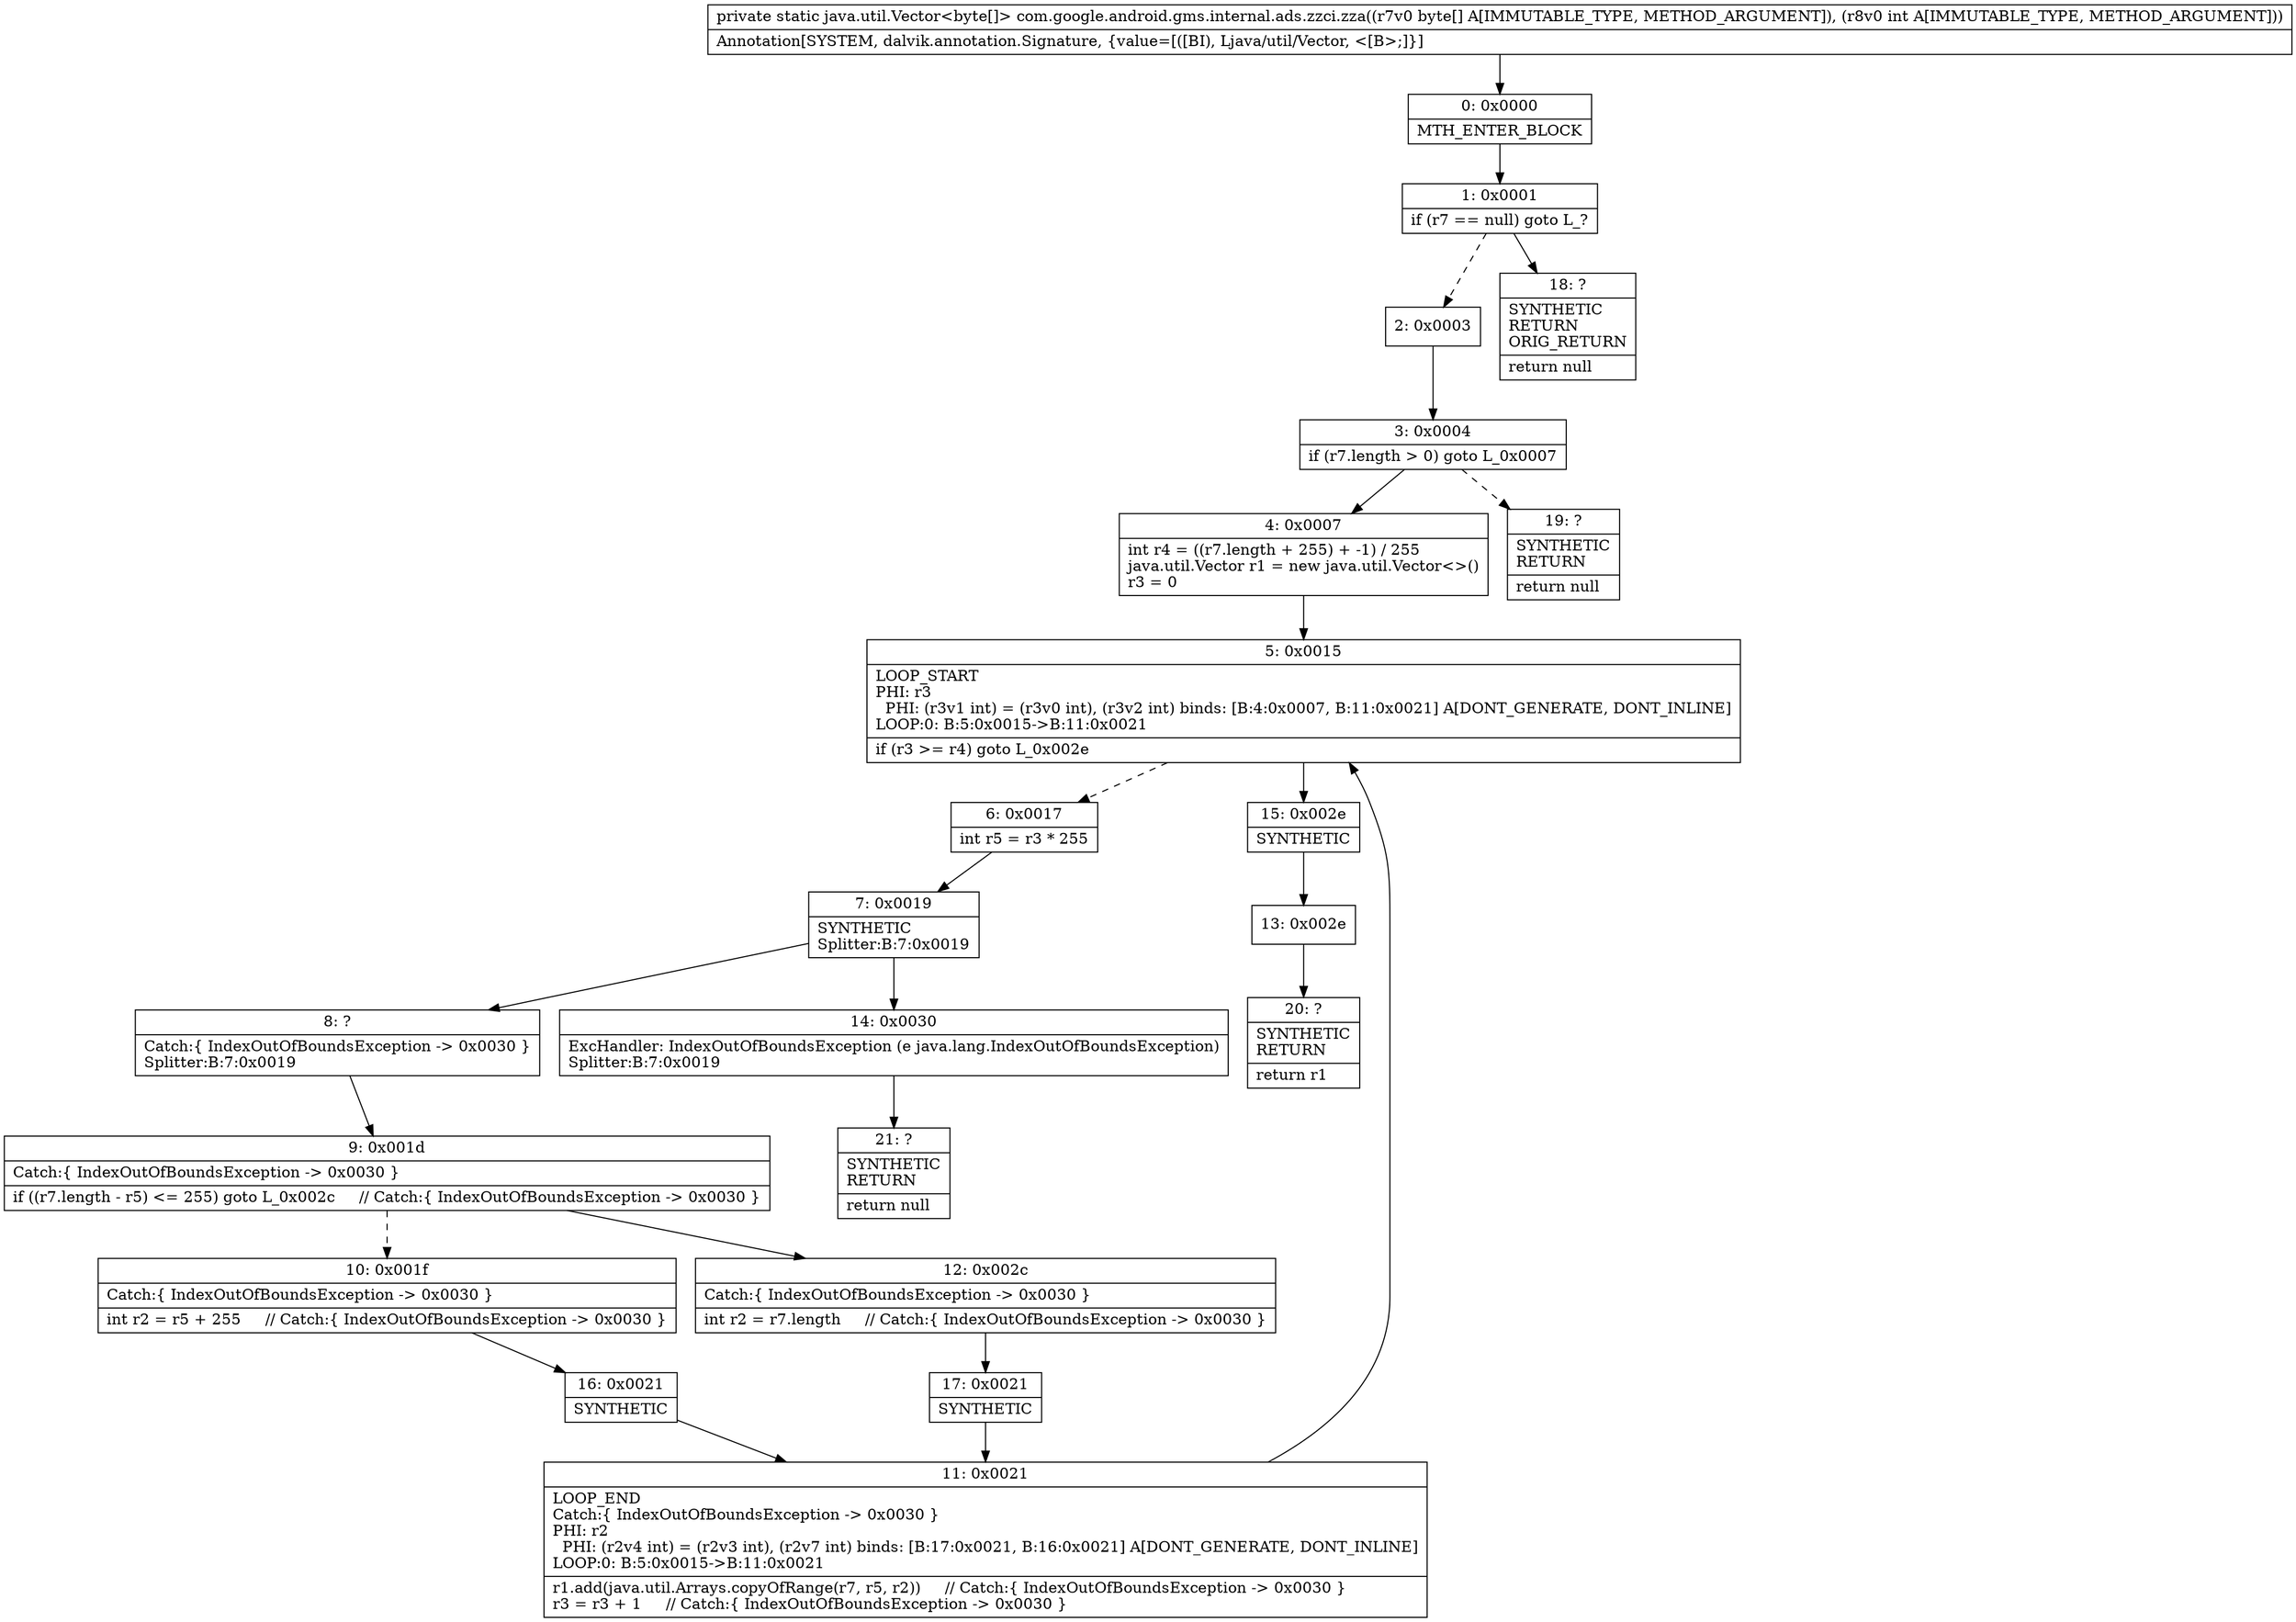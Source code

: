 digraph "CFG forcom.google.android.gms.internal.ads.zzci.zza([BI)Ljava\/util\/Vector;" {
Node_0 [shape=record,label="{0\:\ 0x0000|MTH_ENTER_BLOCK\l}"];
Node_1 [shape=record,label="{1\:\ 0x0001|if (r7 == null) goto L_?\l}"];
Node_2 [shape=record,label="{2\:\ 0x0003}"];
Node_3 [shape=record,label="{3\:\ 0x0004|if (r7.length \> 0) goto L_0x0007\l}"];
Node_4 [shape=record,label="{4\:\ 0x0007|int r4 = ((r7.length + 255) + \-1) \/ 255\ljava.util.Vector r1 = new java.util.Vector\<\>()\lr3 = 0\l}"];
Node_5 [shape=record,label="{5\:\ 0x0015|LOOP_START\lPHI: r3 \l  PHI: (r3v1 int) = (r3v0 int), (r3v2 int) binds: [B:4:0x0007, B:11:0x0021] A[DONT_GENERATE, DONT_INLINE]\lLOOP:0: B:5:0x0015\-\>B:11:0x0021\l|if (r3 \>= r4) goto L_0x002e\l}"];
Node_6 [shape=record,label="{6\:\ 0x0017|int r5 = r3 * 255\l}"];
Node_7 [shape=record,label="{7\:\ 0x0019|SYNTHETIC\lSplitter:B:7:0x0019\l}"];
Node_8 [shape=record,label="{8\:\ ?|Catch:\{ IndexOutOfBoundsException \-\> 0x0030 \}\lSplitter:B:7:0x0019\l}"];
Node_9 [shape=record,label="{9\:\ 0x001d|Catch:\{ IndexOutOfBoundsException \-\> 0x0030 \}\l|if ((r7.length \- r5) \<= 255) goto L_0x002c     \/\/ Catch:\{ IndexOutOfBoundsException \-\> 0x0030 \}\l}"];
Node_10 [shape=record,label="{10\:\ 0x001f|Catch:\{ IndexOutOfBoundsException \-\> 0x0030 \}\l|int r2 = r5 + 255     \/\/ Catch:\{ IndexOutOfBoundsException \-\> 0x0030 \}\l}"];
Node_11 [shape=record,label="{11\:\ 0x0021|LOOP_END\lCatch:\{ IndexOutOfBoundsException \-\> 0x0030 \}\lPHI: r2 \l  PHI: (r2v4 int) = (r2v3 int), (r2v7 int) binds: [B:17:0x0021, B:16:0x0021] A[DONT_GENERATE, DONT_INLINE]\lLOOP:0: B:5:0x0015\-\>B:11:0x0021\l|r1.add(java.util.Arrays.copyOfRange(r7, r5, r2))     \/\/ Catch:\{ IndexOutOfBoundsException \-\> 0x0030 \}\lr3 = r3 + 1     \/\/ Catch:\{ IndexOutOfBoundsException \-\> 0x0030 \}\l}"];
Node_12 [shape=record,label="{12\:\ 0x002c|Catch:\{ IndexOutOfBoundsException \-\> 0x0030 \}\l|int r2 = r7.length     \/\/ Catch:\{ IndexOutOfBoundsException \-\> 0x0030 \}\l}"];
Node_13 [shape=record,label="{13\:\ 0x002e}"];
Node_14 [shape=record,label="{14\:\ 0x0030|ExcHandler: IndexOutOfBoundsException (e java.lang.IndexOutOfBoundsException)\lSplitter:B:7:0x0019\l}"];
Node_15 [shape=record,label="{15\:\ 0x002e|SYNTHETIC\l}"];
Node_16 [shape=record,label="{16\:\ 0x0021|SYNTHETIC\l}"];
Node_17 [shape=record,label="{17\:\ 0x0021|SYNTHETIC\l}"];
Node_18 [shape=record,label="{18\:\ ?|SYNTHETIC\lRETURN\lORIG_RETURN\l|return null\l}"];
Node_19 [shape=record,label="{19\:\ ?|SYNTHETIC\lRETURN\l|return null\l}"];
Node_20 [shape=record,label="{20\:\ ?|SYNTHETIC\lRETURN\l|return r1\l}"];
Node_21 [shape=record,label="{21\:\ ?|SYNTHETIC\lRETURN\l|return null\l}"];
MethodNode[shape=record,label="{private static java.util.Vector\<byte[]\> com.google.android.gms.internal.ads.zzci.zza((r7v0 byte[] A[IMMUTABLE_TYPE, METHOD_ARGUMENT]), (r8v0 int A[IMMUTABLE_TYPE, METHOD_ARGUMENT]))  | Annotation[SYSTEM, dalvik.annotation.Signature, \{value=[([BI), Ljava\/util\/Vector, \<[B\>;]\}]\l}"];
MethodNode -> Node_0;
Node_0 -> Node_1;
Node_1 -> Node_2[style=dashed];
Node_1 -> Node_18;
Node_2 -> Node_3;
Node_3 -> Node_4;
Node_3 -> Node_19[style=dashed];
Node_4 -> Node_5;
Node_5 -> Node_6[style=dashed];
Node_5 -> Node_15;
Node_6 -> Node_7;
Node_7 -> Node_8;
Node_7 -> Node_14;
Node_8 -> Node_9;
Node_9 -> Node_10[style=dashed];
Node_9 -> Node_12;
Node_10 -> Node_16;
Node_11 -> Node_5;
Node_12 -> Node_17;
Node_13 -> Node_20;
Node_14 -> Node_21;
Node_15 -> Node_13;
Node_16 -> Node_11;
Node_17 -> Node_11;
}

